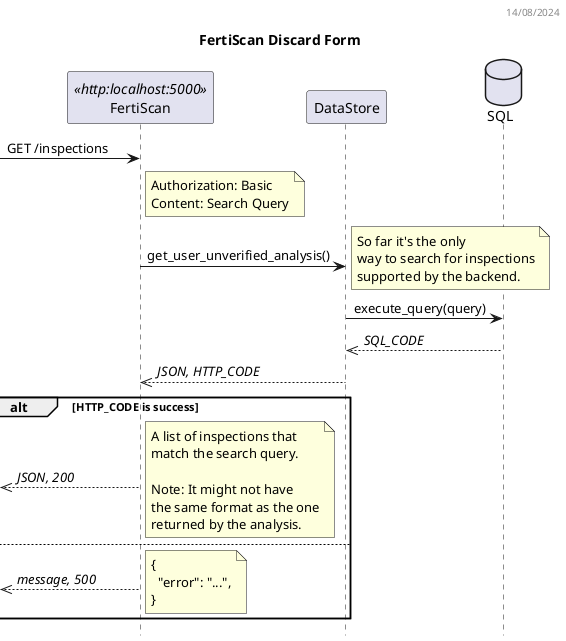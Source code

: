 @startuml FertiScan Sequence Diagram
header 14/08/2024

title FertiScan Discard Form
hide empty members
hide footbox

participant FertiScan as BE <<http:localhost:5000>>
participant DataStore as DS
database SQL as DB

-> BE: GET /inspections
note right BE
  Authorization: Basic
  Content: Search Query
end note
BE -> DS: get_user_unverified_analysis() 
note right
So far it's the only
way to search for inspections
supported by the backend.
end note
DS -> DB: execute_query(query)
DS <<-- DB: //SQL_CODE//
BE <<-- DS: //JSON, HTTP_CODE//
alt HTTP_CODE is success
  <<-- BE: //JSON, 200//
  note right
    A list of inspections that
    match the search query.

    Note: It might not have
    the same format as the one
    returned by the analysis.
  end note
else
  <<-- BE: //message, 500//
  note right
  {
    "error": "...",
  }
  end note
end

@enduml
